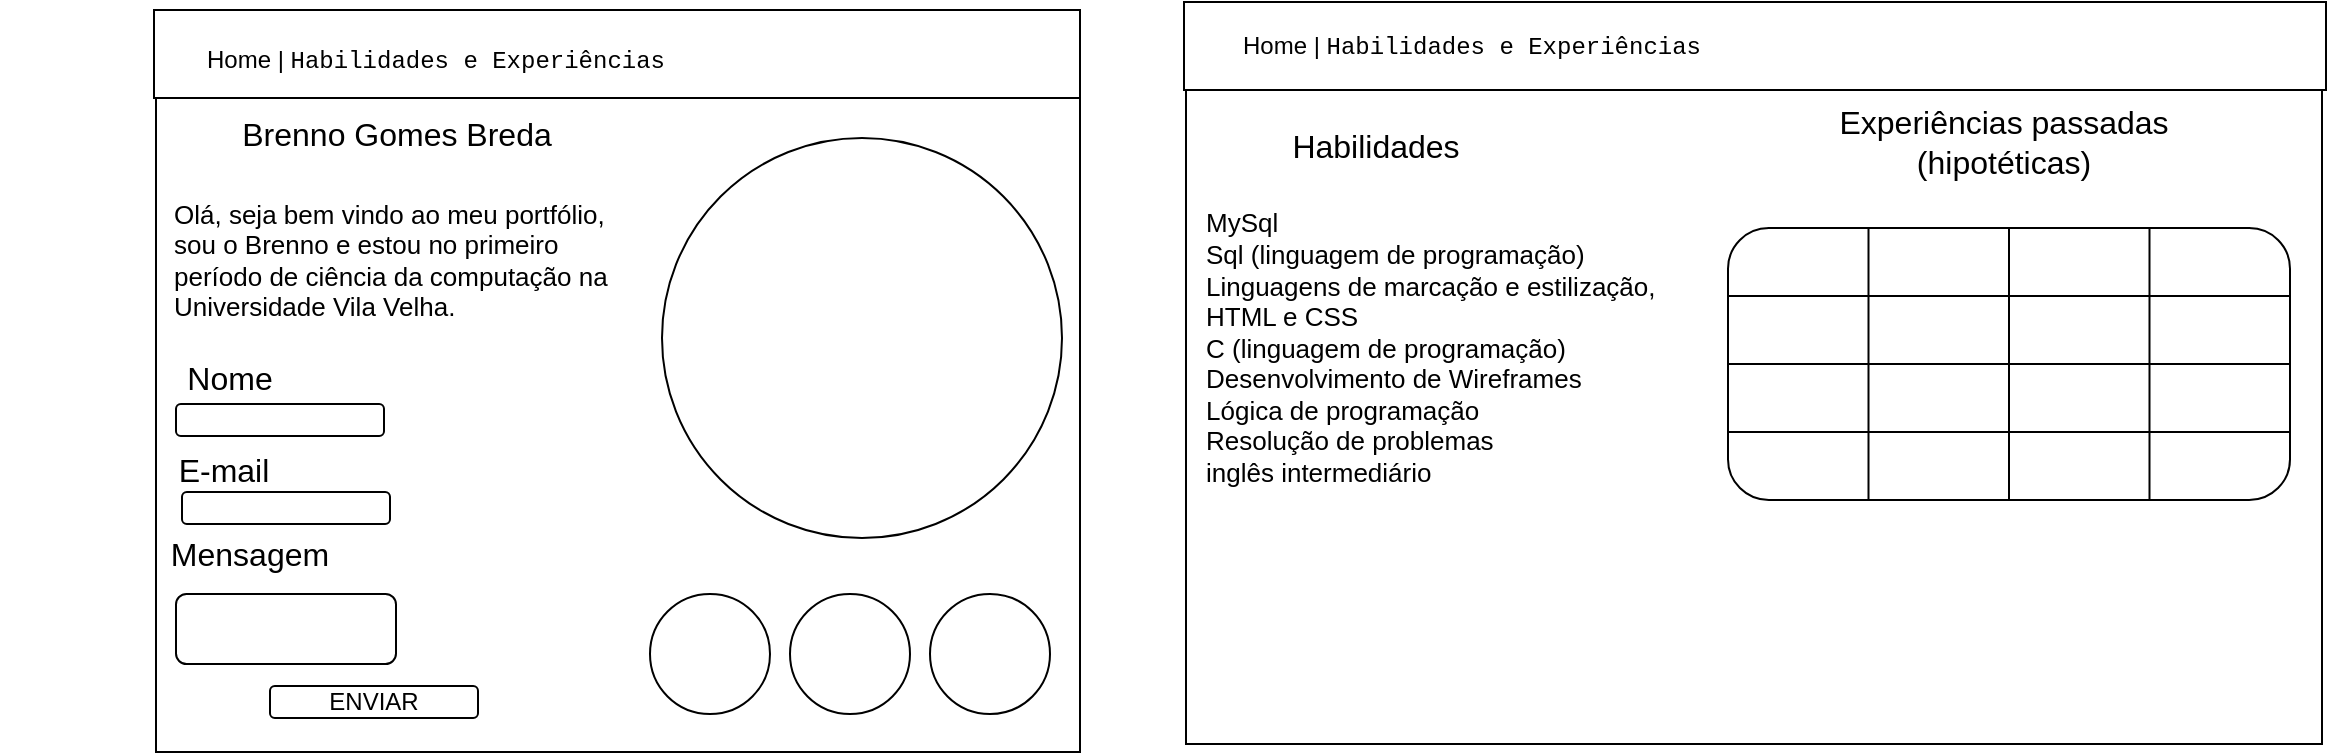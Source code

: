 <mxfile version="24.2.5" type="device">
  <diagram name="Página-1" id="Ku59XtpGnA_ydD5oqUFX">
    <mxGraphModel dx="1089" dy="700" grid="0" gridSize="10" guides="1" tooltips="1" connect="1" arrows="1" fold="1" page="0" pageScale="1" pageWidth="827" pageHeight="1169" math="0" shadow="0">
      <root>
        <mxCell id="0" />
        <mxCell id="1" parent="0" />
        <mxCell id="mh23OYVk9dYGqFNhtMYW-1" value="" style="rounded=0;whiteSpace=wrap;html=1;movable=1;resizable=1;rotatable=1;deletable=1;editable=1;locked=0;connectable=1;" vertex="1" parent="1">
          <mxGeometry x="100" y="15" width="462" height="371" as="geometry" />
        </mxCell>
        <mxCell id="mh23OYVk9dYGqFNhtMYW-2" value="" style="rounded=0;whiteSpace=wrap;html=1;" vertex="1" parent="1">
          <mxGeometry x="99" y="15" width="463" height="44" as="geometry" />
        </mxCell>
        <mxCell id="mh23OYVk9dYGqFNhtMYW-4" value="" style="ellipse;whiteSpace=wrap;html=1;aspect=fixed;" vertex="1" parent="1">
          <mxGeometry x="353" y="79" width="200" height="200" as="geometry" />
        </mxCell>
        <mxCell id="mh23OYVk9dYGqFNhtMYW-6" value="" style="ellipse;whiteSpace=wrap;html=1;aspect=fixed;" vertex="1" parent="1">
          <mxGeometry x="347" y="307" width="60" height="60" as="geometry" />
        </mxCell>
        <mxCell id="mh23OYVk9dYGqFNhtMYW-7" value="" style="ellipse;whiteSpace=wrap;html=1;aspect=fixed;" vertex="1" parent="1">
          <mxGeometry x="487" y="307" width="60" height="60" as="geometry" />
        </mxCell>
        <mxCell id="mh23OYVk9dYGqFNhtMYW-8" value="" style="ellipse;whiteSpace=wrap;html=1;aspect=fixed;" vertex="1" parent="1">
          <mxGeometry x="417" y="307" width="60" height="60" as="geometry" />
        </mxCell>
        <mxCell id="mh23OYVk9dYGqFNhtMYW-10" value="Brenno Gomes Breda" style="text;strokeColor=none;fillColor=none;html=1;align=center;verticalAlign=middle;whiteSpace=wrap;rounded=0;fontSize=16;strokeWidth=1;" vertex="1" parent="1">
          <mxGeometry x="94" y="55" width="253" height="43" as="geometry" />
        </mxCell>
        <mxCell id="mh23OYVk9dYGqFNhtMYW-11" value="Olá, seja bem vindo ao meu portfólio,&lt;div style=&quot;font-size: 13px;&quot;&gt;sou o Brenno e estou no primeiro período de ciência da computação na Universidade Vila Velha.&lt;/div&gt;&lt;div style=&quot;font-size: 13px;&quot;&gt;&lt;div style=&quot;font-size: 13px;&quot;&gt;&lt;br style=&quot;font-size: 13px;&quot;&gt;&lt;/div&gt;&lt;/div&gt;" style="text;strokeColor=none;fillColor=none;html=1;align=left;verticalAlign=middle;whiteSpace=wrap;rounded=0;fontSize=13;spacing=2;" vertex="1" parent="1">
          <mxGeometry x="107" y="84" width="227" height="128" as="geometry" />
        </mxCell>
        <mxCell id="mh23OYVk9dYGqFNhtMYW-13" value="Nome" style="text;strokeColor=none;fillColor=none;html=1;align=center;verticalAlign=middle;whiteSpace=wrap;rounded=0;fontSize=16;" vertex="1" parent="1">
          <mxGeometry x="107" y="184" width="60" height="30" as="geometry" />
        </mxCell>
        <mxCell id="mh23OYVk9dYGqFNhtMYW-14" value="E-mail" style="text;strokeColor=none;fillColor=none;html=1;align=center;verticalAlign=middle;whiteSpace=wrap;rounded=0;fontSize=16;" vertex="1" parent="1">
          <mxGeometry x="104" y="230" width="60" height="30" as="geometry" />
        </mxCell>
        <mxCell id="mh23OYVk9dYGqFNhtMYW-15" value="Mensagem" style="text;strokeColor=none;fillColor=none;html=1;align=center;verticalAlign=middle;whiteSpace=wrap;rounded=0;fontSize=16;" vertex="1" parent="1">
          <mxGeometry x="117" y="272" width="60" height="30" as="geometry" />
        </mxCell>
        <mxCell id="mh23OYVk9dYGqFNhtMYW-16" value="" style="rounded=1;whiteSpace=wrap;html=1;" vertex="1" parent="1">
          <mxGeometry x="110" y="212" width="104" height="16" as="geometry" />
        </mxCell>
        <mxCell id="mh23OYVk9dYGqFNhtMYW-17" value="" style="rounded=1;whiteSpace=wrap;html=1;" vertex="1" parent="1">
          <mxGeometry x="113" y="256" width="104" height="16" as="geometry" />
        </mxCell>
        <mxCell id="mh23OYVk9dYGqFNhtMYW-18" value="" style="rounded=1;whiteSpace=wrap;html=1;" vertex="1" parent="1">
          <mxGeometry x="110" y="307" width="110" height="35" as="geometry" />
        </mxCell>
        <mxCell id="mh23OYVk9dYGqFNhtMYW-20" value="ENVIAR" style="rounded=1;whiteSpace=wrap;html=1;" vertex="1" parent="1">
          <mxGeometry x="157" y="353" width="104" height="16" as="geometry" />
        </mxCell>
        <mxCell id="mh23OYVk9dYGqFNhtMYW-21" value="" style="rounded=0;whiteSpace=wrap;html=1;movable=1;resizable=1;rotatable=1;deletable=1;editable=1;locked=0;connectable=1;" vertex="1" parent="1">
          <mxGeometry x="615" y="11" width="568" height="371" as="geometry" />
        </mxCell>
        <mxCell id="mh23OYVk9dYGqFNhtMYW-22" value="" style="rounded=0;whiteSpace=wrap;html=1;" vertex="1" parent="1">
          <mxGeometry x="614" y="11" width="571" height="44" as="geometry" />
        </mxCell>
        <mxCell id="mh23OYVk9dYGqFNhtMYW-23" value="Home |&amp;nbsp;&lt;span style=&quot;font-family: Menlo, Monaco, &amp;quot;Courier New&amp;quot;, monospace; text-align: start; white-space: pre;&quot;&gt;Habilidades e Experiências&lt;/span&gt;" style="text;strokeColor=none;fillColor=none;html=1;align=center;verticalAlign=middle;whiteSpace=wrap;rounded=0;fontSize=12;" vertex="1" parent="1">
          <mxGeometry x="540" y="18" width="436" height="30" as="geometry" />
        </mxCell>
        <mxCell id="mh23OYVk9dYGqFNhtMYW-25" value="Habilidades" style="text;strokeColor=none;fillColor=none;html=1;align=center;verticalAlign=middle;whiteSpace=wrap;rounded=0;fontSize=16;" vertex="1" parent="1">
          <mxGeometry x="570" y="68" width="280" height="30" as="geometry" />
        </mxCell>
        <mxCell id="mh23OYVk9dYGqFNhtMYW-26" value="MySql&#xa;Sql (linguagem de programação)&#xa;Linguagens de marcação e estilização, HTML e CSS&#xa;C (linguagem de programação)&#xa;Desenvolvimento de Wireframes&#xa;Lógica de programação&#xa;Resolução de problemas&#xa;inglês intermediário" style="text;align=left;verticalAlign=middle;rounded=0;fontSize=13;fontColor=default;whiteSpace=wrap;" vertex="1" parent="1">
          <mxGeometry x="623" y="104" width="233" height="160.5" as="geometry" />
        </mxCell>
        <mxCell id="mh23OYVk9dYGqFNhtMYW-32" value="" style="rounded=1;whiteSpace=wrap;html=1;" vertex="1" parent="1">
          <mxGeometry x="886" y="124" width="281" height="136" as="geometry" />
        </mxCell>
        <mxCell id="mh23OYVk9dYGqFNhtMYW-35" value="" style="endArrow=none;html=1;rounded=0;fontSize=12;startSize=8;endSize=8;curved=1;exitX=0.5;exitY=1;exitDx=0;exitDy=0;entryX=0.5;entryY=0;entryDx=0;entryDy=0;" edge="1" parent="1" source="mh23OYVk9dYGqFNhtMYW-32" target="mh23OYVk9dYGqFNhtMYW-32">
          <mxGeometry width="50" height="50" relative="1" as="geometry">
            <mxPoint x="431" y="609" as="sourcePoint" />
            <mxPoint x="481" y="559" as="targetPoint" />
          </mxGeometry>
        </mxCell>
        <mxCell id="mh23OYVk9dYGqFNhtMYW-36" value="" style="endArrow=none;html=1;rounded=0;fontSize=12;startSize=8;endSize=8;curved=1;entryX=0.25;entryY=0;entryDx=0;entryDy=0;exitX=0.25;exitY=1;exitDx=0;exitDy=0;" edge="1" parent="1" source="mh23OYVk9dYGqFNhtMYW-32" target="mh23OYVk9dYGqFNhtMYW-32">
          <mxGeometry width="50" height="50" relative="1" as="geometry">
            <mxPoint x="462" y="633" as="sourcePoint" />
            <mxPoint x="512" y="583" as="targetPoint" />
          </mxGeometry>
        </mxCell>
        <mxCell id="mh23OYVk9dYGqFNhtMYW-37" value="" style="endArrow=none;html=1;rounded=0;fontSize=12;startSize=8;endSize=8;curved=1;entryX=0.75;entryY=0;entryDx=0;entryDy=0;exitX=0.75;exitY=1;exitDx=0;exitDy=0;" edge="1" parent="1" source="mh23OYVk9dYGqFNhtMYW-32" target="mh23OYVk9dYGqFNhtMYW-32">
          <mxGeometry width="50" height="50" relative="1" as="geometry">
            <mxPoint x="656" y="646" as="sourcePoint" />
            <mxPoint x="706" y="596" as="targetPoint" />
          </mxGeometry>
        </mxCell>
        <mxCell id="mh23OYVk9dYGqFNhtMYW-38" value="" style="endArrow=none;html=1;rounded=0;fontSize=12;startSize=8;endSize=8;curved=1;exitX=0;exitY=0.25;exitDx=0;exitDy=0;entryX=1;entryY=0.25;entryDx=0;entryDy=0;" edge="1" parent="1" source="mh23OYVk9dYGqFNhtMYW-32" target="mh23OYVk9dYGqFNhtMYW-32">
          <mxGeometry width="50" height="50" relative="1" as="geometry">
            <mxPoint x="525" y="635" as="sourcePoint" />
            <mxPoint x="575" y="585" as="targetPoint" />
          </mxGeometry>
        </mxCell>
        <mxCell id="mh23OYVk9dYGqFNhtMYW-39" value="" style="endArrow=none;html=1;rounded=0;fontSize=12;startSize=8;endSize=8;curved=1;exitX=0;exitY=0.5;exitDx=0;exitDy=0;entryX=1;entryY=0.5;entryDx=0;entryDy=0;" edge="1" parent="1" source="mh23OYVk9dYGqFNhtMYW-32" target="mh23OYVk9dYGqFNhtMYW-32">
          <mxGeometry width="50" height="50" relative="1" as="geometry">
            <mxPoint x="457" y="624" as="sourcePoint" />
            <mxPoint x="738" y="624" as="targetPoint" />
          </mxGeometry>
        </mxCell>
        <mxCell id="mh23OYVk9dYGqFNhtMYW-40" value="" style="endArrow=none;html=1;rounded=0;fontSize=12;startSize=8;endSize=8;curved=1;exitX=0;exitY=0.75;exitDx=0;exitDy=0;entryX=1;entryY=0.75;entryDx=0;entryDy=0;" edge="1" parent="1" source="mh23OYVk9dYGqFNhtMYW-32" target="mh23OYVk9dYGqFNhtMYW-32">
          <mxGeometry width="50" height="50" relative="1" as="geometry">
            <mxPoint x="516" y="702" as="sourcePoint" />
            <mxPoint x="566" y="652" as="targetPoint" />
          </mxGeometry>
        </mxCell>
        <mxCell id="mh23OYVk9dYGqFNhtMYW-41" value="Experiências passadas (hipotéticas)" style="text;html=1;align=center;verticalAlign=middle;whiteSpace=wrap;rounded=0;fontSize=16;" vertex="1" parent="1">
          <mxGeometry x="900" y="66" width="248" height="30" as="geometry" />
        </mxCell>
        <mxCell id="mh23OYVk9dYGqFNhtMYW-42" value="Home |&amp;nbsp;&lt;span style=&quot;font-family: Menlo, Monaco, &amp;quot;Courier New&amp;quot;, monospace; text-align: start; white-space: pre;&quot;&gt;Habilidades e Experiências&lt;/span&gt;" style="text;strokeColor=none;fillColor=none;html=1;align=center;verticalAlign=middle;whiteSpace=wrap;rounded=0;fontSize=12;" vertex="1" parent="1">
          <mxGeometry x="22" y="25" width="436" height="30" as="geometry" />
        </mxCell>
        <mxCell id="mh23OYVk9dYGqFNhtMYW-43" style="edgeStyle=none;curved=1;rounded=0;orthogonalLoop=1;jettySize=auto;html=1;exitX=0.75;exitY=1;exitDx=0;exitDy=0;fontSize=12;startSize=8;endSize=8;" edge="1" parent="1" source="mh23OYVk9dYGqFNhtMYW-20" target="mh23OYVk9dYGqFNhtMYW-20">
          <mxGeometry relative="1" as="geometry" />
        </mxCell>
      </root>
    </mxGraphModel>
  </diagram>
</mxfile>
